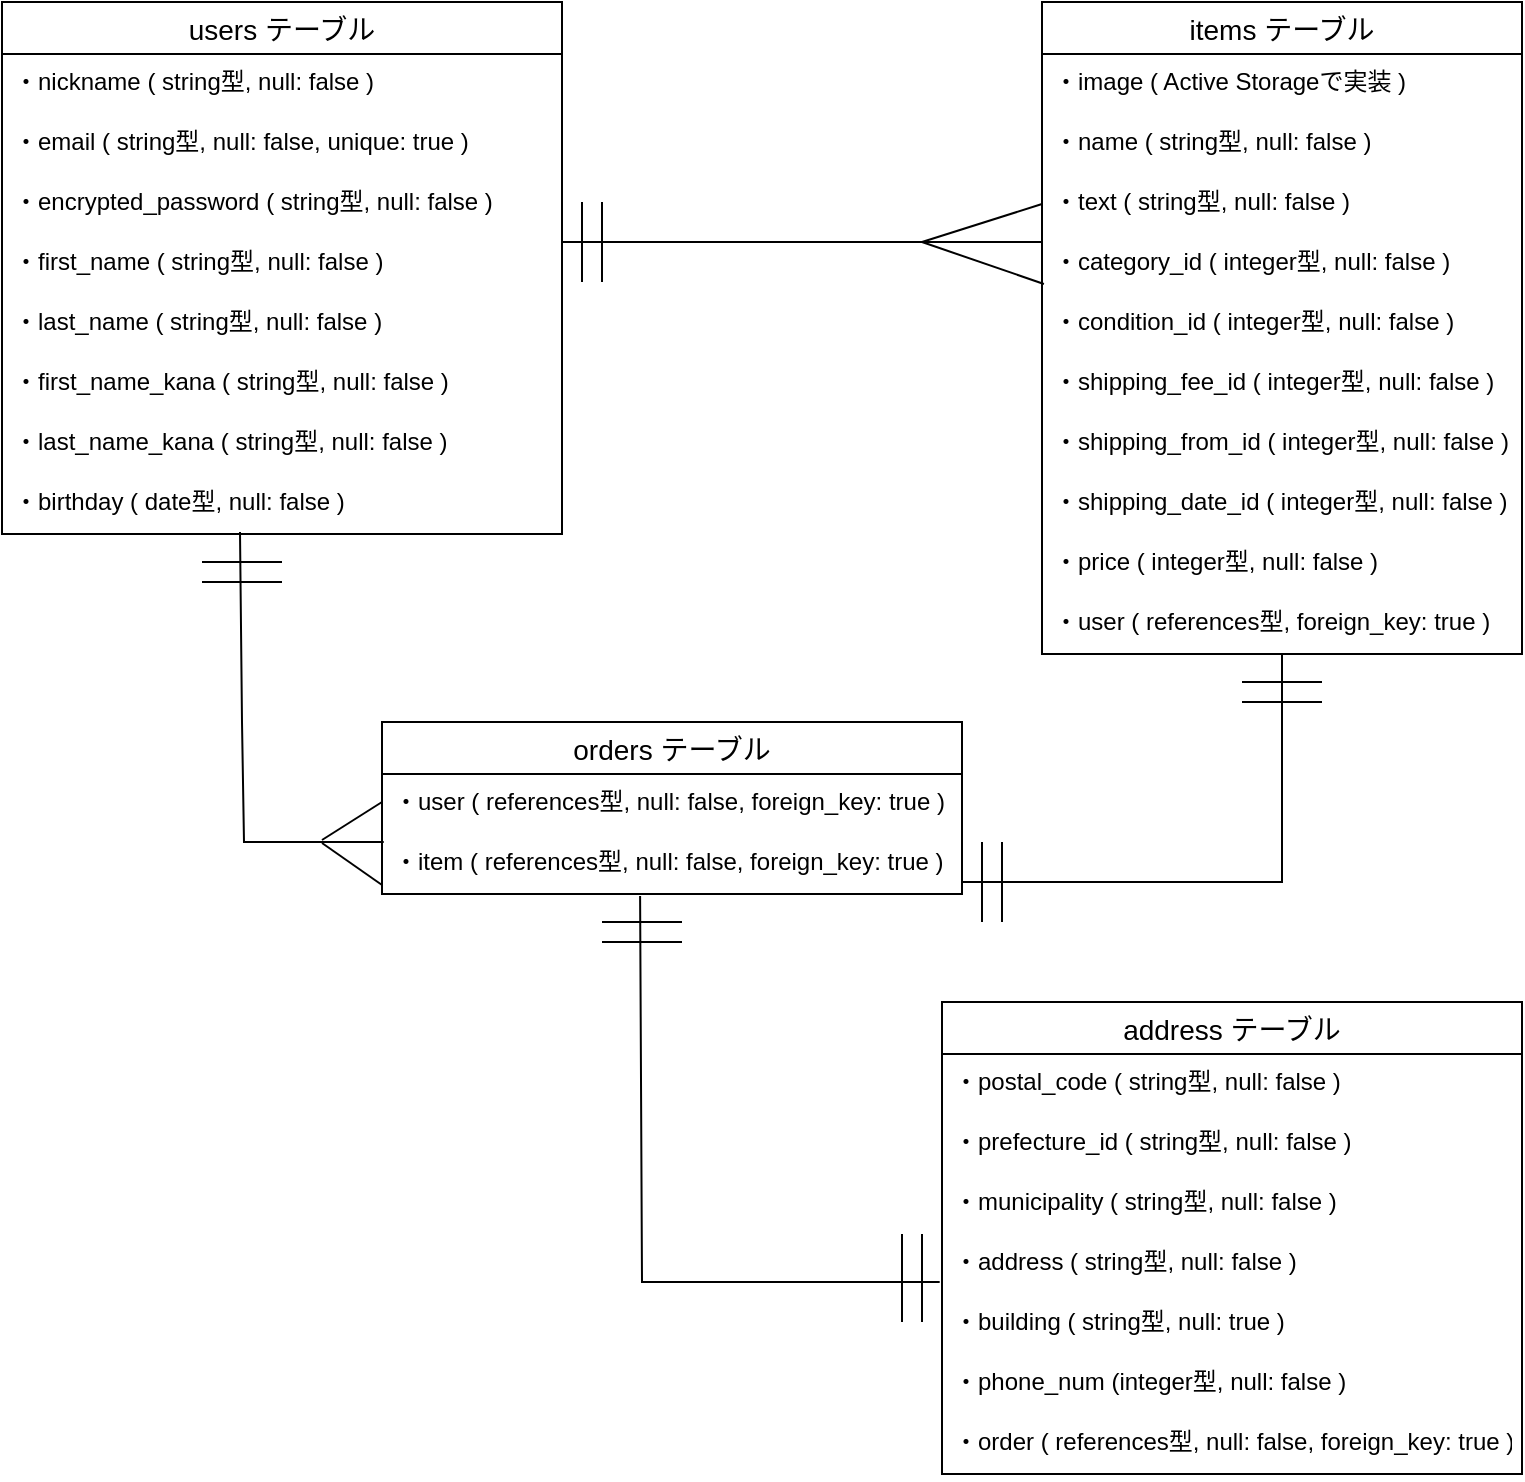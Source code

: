 <mxfile version="13.6.5">
    <diagram id="rH8w5JhXkekZOoW7ol6t" name="ページ1">
        <mxGraphModel dx="968" dy="830" grid="1" gridSize="10" guides="1" tooltips="1" connect="1" arrows="1" fold="1" page="1" pageScale="1" pageWidth="827" pageHeight="1169" math="0" shadow="0">
            <root>
                <mxCell id="0"/>
                <mxCell id="1" parent="0"/>
                <mxCell id="28" value="users テーブル" style="swimlane;fontStyle=0;childLayout=stackLayout;horizontal=1;startSize=26;horizontalStack=0;resizeParent=1;resizeParentMax=0;resizeLast=0;collapsible=1;marginBottom=0;align=center;fontSize=14;" parent="1" vertex="1">
                    <mxGeometry x="40" y="40" width="280" height="266" as="geometry"/>
                </mxCell>
                <mxCell id="29" value="・nickname ( string型, null: false )" style="text;strokeColor=none;fillColor=none;spacingLeft=4;spacingRight=4;overflow=hidden;rotatable=0;points=[[0,0.5],[1,0.5]];portConstraint=eastwest;fontSize=12;" parent="28" vertex="1">
                    <mxGeometry y="26" width="280" height="30" as="geometry"/>
                </mxCell>
                <mxCell id="30" value="・email ( string型, null: false, unique: true )" style="text;strokeColor=none;fillColor=none;spacingLeft=4;spacingRight=4;overflow=hidden;rotatable=0;points=[[0,0.5],[1,0.5]];portConstraint=eastwest;fontSize=12;" parent="28" vertex="1">
                    <mxGeometry y="56" width="280" height="30" as="geometry"/>
                </mxCell>
                <mxCell id="106" value="・encrypted_password ( string型, null: false )" style="text;strokeColor=none;fillColor=none;spacingLeft=4;spacingRight=4;overflow=hidden;rotatable=0;points=[[0,0.5],[1,0.5]];portConstraint=eastwest;fontSize=12;" vertex="1" parent="28">
                    <mxGeometry y="86" width="280" height="30" as="geometry"/>
                </mxCell>
                <mxCell id="34" value="・first_name ( string型, null: false )" style="text;strokeColor=none;fillColor=none;spacingLeft=4;spacingRight=4;overflow=hidden;rotatable=0;points=[[0,0.5],[1,0.5]];portConstraint=eastwest;fontSize=12;" parent="28" vertex="1">
                    <mxGeometry y="116" width="280" height="30" as="geometry"/>
                </mxCell>
                <mxCell id="36" value="・last_name ( string型, null: false )" style="text;strokeColor=none;fillColor=none;spacingLeft=4;spacingRight=4;overflow=hidden;rotatable=0;points=[[0,0.5],[1,0.5]];portConstraint=eastwest;fontSize=12;" parent="28" vertex="1">
                    <mxGeometry y="146" width="280" height="30" as="geometry"/>
                </mxCell>
                <mxCell id="84" value="・first_name_kana ( string型, null: false )" style="text;strokeColor=none;fillColor=none;spacingLeft=4;spacingRight=4;overflow=hidden;rotatable=0;points=[[0,0.5],[1,0.5]];portConstraint=eastwest;fontSize=12;" parent="28" vertex="1">
                    <mxGeometry y="176" width="280" height="30" as="geometry"/>
                </mxCell>
                <mxCell id="85" value="・last_name_kana ( string型, null: false )" style="text;strokeColor=none;fillColor=none;spacingLeft=4;spacingRight=4;overflow=hidden;rotatable=0;points=[[0,0.5],[1,0.5]];portConstraint=eastwest;fontSize=12;" parent="28" vertex="1">
                    <mxGeometry y="206" width="280" height="30" as="geometry"/>
                </mxCell>
                <mxCell id="39" value="・birthday ( date型, null: false )" style="text;strokeColor=none;fillColor=none;spacingLeft=4;spacingRight=4;overflow=hidden;rotatable=0;points=[[0,0.5],[1,0.5]];portConstraint=eastwest;fontSize=12;" parent="28" vertex="1">
                    <mxGeometry y="236" width="280" height="30" as="geometry"/>
                </mxCell>
                <mxCell id="40" value="items テーブル" style="swimlane;fontStyle=0;childLayout=stackLayout;horizontal=1;startSize=26;horizontalStack=0;resizeParent=1;resizeParentMax=0;resizeLast=0;collapsible=1;marginBottom=0;align=center;fontSize=14;" parent="1" vertex="1">
                    <mxGeometry x="560" y="40" width="240" height="326" as="geometry"/>
                </mxCell>
                <mxCell id="41" value="・image ( Active Storageで実装 )" style="text;strokeColor=none;fillColor=none;spacingLeft=4;spacingRight=4;overflow=hidden;rotatable=0;points=[[0,0.5],[1,0.5]];portConstraint=eastwest;fontSize=12;" parent="40" vertex="1">
                    <mxGeometry y="26" width="240" height="30" as="geometry"/>
                </mxCell>
                <mxCell id="42" value="・name ( string型, null: false )" style="text;strokeColor=none;fillColor=none;spacingLeft=4;spacingRight=4;overflow=hidden;rotatable=0;points=[[0,0.5],[1,0.5]];portConstraint=eastwest;fontSize=12;" parent="40" vertex="1">
                    <mxGeometry y="56" width="240" height="30" as="geometry"/>
                </mxCell>
                <mxCell id="43" value="・text ( string型, null: false )" style="text;strokeColor=none;fillColor=none;spacingLeft=4;spacingRight=4;overflow=hidden;rotatable=0;points=[[0,0.5],[1,0.5]];portConstraint=eastwest;fontSize=12;" parent="40" vertex="1">
                    <mxGeometry y="86" width="240" height="30" as="geometry"/>
                </mxCell>
                <mxCell id="76" value="" style="endArrow=none;html=1;rounded=0;entryX=0;entryY=0.5;entryDx=0;entryDy=0;" parent="40" target="43" edge="1">
                    <mxGeometry relative="1" as="geometry">
                        <mxPoint x="-60" y="120" as="sourcePoint"/>
                        <mxPoint x="100" y="120" as="targetPoint"/>
                    </mxGeometry>
                </mxCell>
                <mxCell id="77" value="" style="endArrow=none;html=1;rounded=0;entryX=0.004;entryY=0.833;entryDx=0;entryDy=0;entryPerimeter=0;" parent="40" target="44" edge="1">
                    <mxGeometry relative="1" as="geometry">
                        <mxPoint x="-60" y="120" as="sourcePoint"/>
                        <mxPoint x="100" y="120" as="targetPoint"/>
                    </mxGeometry>
                </mxCell>
                <mxCell id="44" value="・category_id ( integer型, null: false )" style="text;strokeColor=none;fillColor=none;spacingLeft=4;spacingRight=4;overflow=hidden;rotatable=0;points=[[0,0.5],[1,0.5]];portConstraint=eastwest;fontSize=12;" parent="40" vertex="1">
                    <mxGeometry y="116" width="240" height="30" as="geometry"/>
                </mxCell>
                <mxCell id="45" value="・condition_id ( integer型, null: false )" style="text;strokeColor=none;fillColor=none;spacingLeft=4;spacingRight=4;overflow=hidden;rotatable=0;points=[[0,0.5],[1,0.5]];portConstraint=eastwest;fontSize=12;" parent="40" vertex="1">
                    <mxGeometry y="146" width="240" height="30" as="geometry"/>
                </mxCell>
                <mxCell id="46" value="・shipping_fee_id ( integer型, null: false )" style="text;strokeColor=none;fillColor=none;spacingLeft=4;spacingRight=4;overflow=hidden;rotatable=0;points=[[0,0.5],[1,0.5]];portConstraint=eastwest;fontSize=12;" parent="40" vertex="1">
                    <mxGeometry y="176" width="240" height="30" as="geometry"/>
                </mxCell>
                <mxCell id="47" value="・shipping_from_id ( integer型, null: false )" style="text;strokeColor=none;fillColor=none;spacingLeft=4;spacingRight=4;overflow=hidden;rotatable=0;points=[[0,0.5],[1,0.5]];portConstraint=eastwest;fontSize=12;" parent="40" vertex="1">
                    <mxGeometry y="206" width="240" height="30" as="geometry"/>
                </mxCell>
                <mxCell id="48" value="・shipping_date_id ( integer型, null: false )" style="text;strokeColor=none;fillColor=none;spacingLeft=4;spacingRight=4;overflow=hidden;rotatable=0;points=[[0,0.5],[1,0.5]];portConstraint=eastwest;fontSize=12;" parent="40" vertex="1">
                    <mxGeometry y="236" width="240" height="30" as="geometry"/>
                </mxCell>
                <mxCell id="49" value="・price ( integer型, null: false )" style="text;strokeColor=none;fillColor=none;spacingLeft=4;spacingRight=4;overflow=hidden;rotatable=0;points=[[0,0.5],[1,0.5]];portConstraint=eastwest;fontSize=12;" parent="40" vertex="1">
                    <mxGeometry y="266" width="240" height="30" as="geometry"/>
                </mxCell>
                <mxCell id="78" value="・user ( references型, foreign_key: true )" style="text;strokeColor=none;fillColor=none;spacingLeft=4;spacingRight=4;overflow=hidden;rotatable=0;points=[[0,0.5],[1,0.5]];portConstraint=eastwest;fontSize=12;" parent="40" vertex="1">
                    <mxGeometry y="296" width="240" height="30" as="geometry"/>
                </mxCell>
                <mxCell id="65" value="" style="endArrow=none;html=1;rounded=0;exitX=0.425;exitY=0.967;exitDx=0;exitDy=0;exitPerimeter=0;entryX=0.003;entryY=0.133;entryDx=0;entryDy=0;entryPerimeter=0;" parent="1" source="39" edge="1" target="88">
                    <mxGeometry relative="1" as="geometry">
                        <mxPoint x="160" y="360" as="sourcePoint"/>
                        <mxPoint x="230" y="479" as="targetPoint"/>
                        <Array as="points">
                            <mxPoint x="160" y="400"/>
                            <mxPoint x="161" y="460"/>
                        </Array>
                    </mxGeometry>
                </mxCell>
                <mxCell id="73" value="" style="endArrow=none;html=1;rounded=0;" parent="1" edge="1">
                    <mxGeometry relative="1" as="geometry">
                        <mxPoint x="320" y="160" as="sourcePoint"/>
                        <mxPoint x="560" y="160" as="targetPoint"/>
                    </mxGeometry>
                </mxCell>
                <mxCell id="74" value="" style="endArrow=none;html=1;rounded=0;" parent="1" edge="1">
                    <mxGeometry relative="1" as="geometry">
                        <mxPoint x="330" y="140" as="sourcePoint"/>
                        <mxPoint x="330" y="180" as="targetPoint"/>
                    </mxGeometry>
                </mxCell>
                <mxCell id="75" value="" style="endArrow=none;html=1;rounded=0;" parent="1" edge="1">
                    <mxGeometry relative="1" as="geometry">
                        <mxPoint x="340" y="140" as="sourcePoint"/>
                        <mxPoint x="340" y="180" as="targetPoint"/>
                    </mxGeometry>
                </mxCell>
                <mxCell id="81" value="" style="endArrow=none;html=1;rounded=0;" parent="1" edge="1">
                    <mxGeometry relative="1" as="geometry">
                        <mxPoint x="140" y="330" as="sourcePoint"/>
                        <mxPoint x="180" y="330" as="targetPoint"/>
                    </mxGeometry>
                </mxCell>
                <mxCell id="86" value="orders テーブル" style="swimlane;fontStyle=0;childLayout=stackLayout;horizontal=1;startSize=26;horizontalStack=0;resizeParent=1;resizeParentMax=0;resizeLast=0;collapsible=1;marginBottom=0;align=center;fontSize=14;" parent="1" vertex="1">
                    <mxGeometry x="230" y="400" width="290" height="86" as="geometry"/>
                </mxCell>
                <mxCell id="87" value="・user ( references型, null: false, foreign_key: true )" style="text;strokeColor=none;fillColor=none;spacingLeft=4;spacingRight=4;overflow=hidden;rotatable=0;points=[[0,0.5],[1,0.5]];portConstraint=eastwest;fontSize=12;" parent="86" vertex="1">
                    <mxGeometry y="26" width="290" height="30" as="geometry"/>
                </mxCell>
                <mxCell id="88" value="・item ( references型, null: false, foreign_key: true )" style="text;strokeColor=none;fillColor=none;spacingLeft=4;spacingRight=4;overflow=hidden;rotatable=0;points=[[0,0.5],[1,0.5]];portConstraint=eastwest;fontSize=12;" parent="86" vertex="1">
                    <mxGeometry y="56" width="290" height="30" as="geometry"/>
                </mxCell>
                <mxCell id="101" value="" style="endArrow=none;html=1;rounded=0;" parent="1" edge="1">
                    <mxGeometry relative="1" as="geometry">
                        <mxPoint x="340" y="500" as="sourcePoint"/>
                        <mxPoint x="380" y="500" as="targetPoint"/>
                    </mxGeometry>
                </mxCell>
                <mxCell id="102" value="" style="endArrow=none;html=1;rounded=0;" parent="1" edge="1">
                    <mxGeometry relative="1" as="geometry">
                        <mxPoint x="340" y="510" as="sourcePoint"/>
                        <mxPoint x="380" y="510" as="targetPoint"/>
                    </mxGeometry>
                </mxCell>
                <mxCell id="68" value="" style="endArrow=none;html=1;rounded=0;" parent="1" target="78" edge="1">
                    <mxGeometry relative="1" as="geometry">
                        <mxPoint x="520" y="480" as="sourcePoint"/>
                        <mxPoint x="680" y="370" as="targetPoint"/>
                        <Array as="points">
                            <mxPoint x="680" y="480"/>
                        </Array>
                    </mxGeometry>
                </mxCell>
                <mxCell id="69" value="" style="endArrow=none;html=1;rounded=0;" parent="1" edge="1">
                    <mxGeometry relative="1" as="geometry">
                        <mxPoint x="540" y="460" as="sourcePoint"/>
                        <mxPoint x="540" y="500" as="targetPoint"/>
                    </mxGeometry>
                </mxCell>
                <mxCell id="70" value="" style="endArrow=none;html=1;rounded=0;" parent="1" edge="1">
                    <mxGeometry relative="1" as="geometry">
                        <mxPoint x="530" y="460" as="sourcePoint"/>
                        <mxPoint x="530" y="500" as="targetPoint"/>
                    </mxGeometry>
                </mxCell>
                <mxCell id="71" value="" style="endArrow=none;html=1;rounded=0;" parent="1" edge="1">
                    <mxGeometry relative="1" as="geometry">
                        <mxPoint x="700" y="380" as="sourcePoint"/>
                        <mxPoint x="660" y="380" as="targetPoint"/>
                    </mxGeometry>
                </mxCell>
                <mxCell id="72" value="" style="endArrow=none;html=1;rounded=0;" parent="1" edge="1">
                    <mxGeometry relative="1" as="geometry">
                        <mxPoint x="700" y="390" as="sourcePoint"/>
                        <mxPoint x="660" y="390" as="targetPoint"/>
                    </mxGeometry>
                </mxCell>
                <mxCell id="50" value="address テーブル" style="swimlane;fontStyle=0;childLayout=stackLayout;horizontal=1;startSize=26;horizontalStack=0;resizeParent=1;resizeParentMax=0;resizeLast=0;collapsible=1;marginBottom=0;align=center;fontSize=14;" parent="1" vertex="1">
                    <mxGeometry x="510" y="540" width="290" height="236" as="geometry"/>
                </mxCell>
                <mxCell id="55" value="・postal_code ( string型, null: false )" style="text;strokeColor=none;fillColor=none;spacingLeft=4;spacingRight=4;overflow=hidden;rotatable=0;points=[[0,0.5],[1,0.5]];portConstraint=eastwest;fontSize=12;" parent="50" vertex="1">
                    <mxGeometry y="26" width="290" height="30" as="geometry"/>
                </mxCell>
                <mxCell id="56" value="・prefecture_id ( string型, null: false )" style="text;strokeColor=none;fillColor=none;spacingLeft=4;spacingRight=4;overflow=hidden;rotatable=0;points=[[0,0.5],[1,0.5]];portConstraint=eastwest;fontSize=12;" parent="50" vertex="1">
                    <mxGeometry y="56" width="290" height="30" as="geometry"/>
                </mxCell>
                <mxCell id="57" value="・municipality ( string型, null: false )" style="text;strokeColor=none;fillColor=none;spacingLeft=4;spacingRight=4;overflow=hidden;rotatable=0;points=[[0,0.5],[1,0.5]];portConstraint=eastwest;fontSize=12;" parent="50" vertex="1">
                    <mxGeometry y="86" width="290" height="30" as="geometry"/>
                </mxCell>
                <mxCell id="103" value="" style="endArrow=none;html=1;rounded=0;" parent="50" edge="1">
                    <mxGeometry relative="1" as="geometry">
                        <mxPoint x="-10" y="116" as="sourcePoint"/>
                        <mxPoint x="-10" y="160" as="targetPoint"/>
                    </mxGeometry>
                </mxCell>
                <mxCell id="104" value="" style="endArrow=none;html=1;rounded=0;" parent="50" edge="1">
                    <mxGeometry relative="1" as="geometry">
                        <mxPoint x="-20" y="116" as="sourcePoint"/>
                        <mxPoint x="-20" y="160" as="targetPoint"/>
                    </mxGeometry>
                </mxCell>
                <mxCell id="58" value="・address ( string型, null: false )" style="text;strokeColor=none;fillColor=none;spacingLeft=4;spacingRight=4;overflow=hidden;rotatable=0;points=[[0,0.5],[1,0.5]];portConstraint=eastwest;fontSize=12;" parent="50" vertex="1">
                    <mxGeometry y="116" width="290" height="30" as="geometry"/>
                </mxCell>
                <mxCell id="59" value="・building ( string型, null: true )" style="text;strokeColor=none;fillColor=none;spacingLeft=4;spacingRight=4;overflow=hidden;rotatable=0;points=[[0,0.5],[1,0.5]];portConstraint=eastwest;fontSize=12;" parent="50" vertex="1">
                    <mxGeometry y="146" width="290" height="30" as="geometry"/>
                </mxCell>
                <mxCell id="60" value="・phone_num (integer型, null: false )" style="text;strokeColor=none;fillColor=none;spacingLeft=4;spacingRight=4;overflow=hidden;rotatable=0;points=[[0,0.5],[1,0.5]];portConstraint=eastwest;fontSize=12;" parent="50" vertex="1">
                    <mxGeometry y="176" width="290" height="30" as="geometry"/>
                </mxCell>
                <mxCell id="105" value="・order ( references型, null: false, foreign_key: true )" style="text;strokeColor=none;fillColor=none;spacingLeft=4;spacingRight=4;overflow=hidden;rotatable=0;points=[[0,0.5],[1,0.5]];portConstraint=eastwest;fontSize=12;" parent="50" vertex="1">
                    <mxGeometry y="206" width="290" height="30" as="geometry"/>
                </mxCell>
                <mxCell id="92" value="" style="endArrow=none;html=1;rounded=0;" parent="1" edge="1">
                    <mxGeometry relative="1" as="geometry">
                        <mxPoint x="200" y="459" as="sourcePoint"/>
                        <mxPoint x="230" y="440" as="targetPoint"/>
                    </mxGeometry>
                </mxCell>
                <mxCell id="91" value="" style="endArrow=none;html=1;rounded=0;entryX=0;entryY=0.5;entryDx=0;entryDy=0;" parent="1" edge="1">
                    <mxGeometry relative="1" as="geometry">
                        <mxPoint x="200" y="460.5" as="sourcePoint"/>
                        <mxPoint x="230" y="481.5" as="targetPoint"/>
                    </mxGeometry>
                </mxCell>
                <mxCell id="100" value="" style="endArrow=none;html=1;rounded=0;entryX=-0.004;entryY=0.8;entryDx=0;entryDy=0;entryPerimeter=0;exitX=0.445;exitY=1.033;exitDx=0;exitDy=0;exitPerimeter=0;" parent="1" target="58" edge="1" source="88">
                    <mxGeometry relative="1" as="geometry">
                        <mxPoint x="360" y="516" as="sourcePoint"/>
                        <mxPoint x="520" y="516" as="targetPoint"/>
                        <Array as="points">
                            <mxPoint x="360" y="680"/>
                        </Array>
                    </mxGeometry>
                </mxCell>
                <mxCell id="82" value="" style="endArrow=none;html=1;rounded=0;" parent="1" edge="1">
                    <mxGeometry relative="1" as="geometry">
                        <mxPoint x="140" y="320" as="sourcePoint"/>
                        <mxPoint x="180" y="320" as="targetPoint"/>
                    </mxGeometry>
                </mxCell>
            </root>
        </mxGraphModel>
    </diagram>
</mxfile>